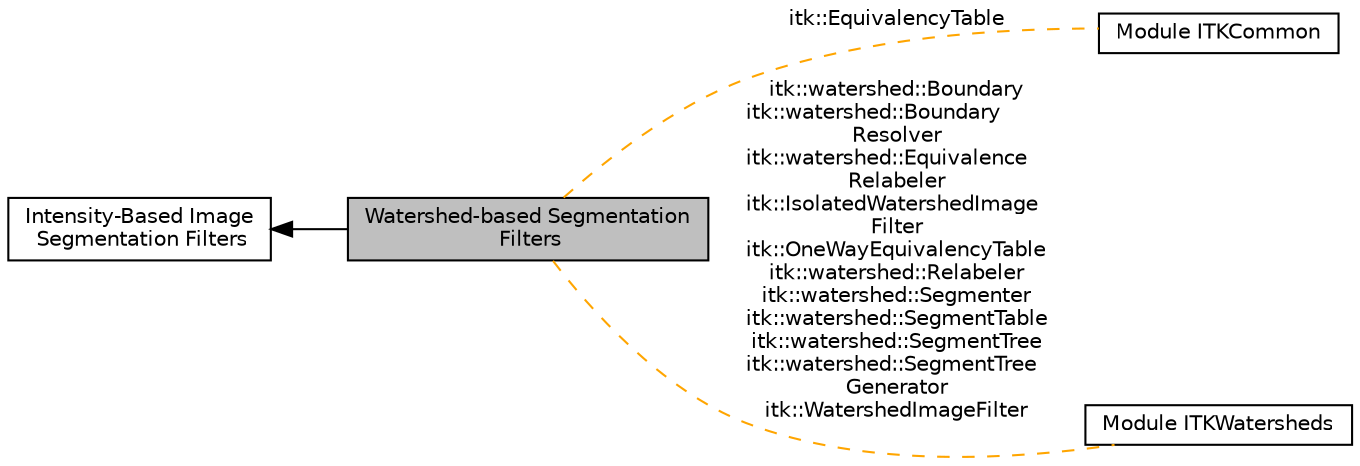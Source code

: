 digraph "Watershed-based Segmentation Filters"
{
  edge [fontname="Helvetica",fontsize="10",labelfontname="Helvetica",labelfontsize="10"];
  node [fontname="Helvetica",fontsize="10",shape=box];
  rankdir=LR;
  Node4 [label="Module ITKCommon",height=0.2,width=0.4,color="black", fillcolor="white", style="filled",URL="$group__ITKCommon.html",tooltip=" "];
  Node3 [label="Module ITKWatersheds",height=0.2,width=0.4,color="black", fillcolor="white", style="filled",URL="$group__ITKWatersheds.html",tooltip=" "];
  Node2 [label="Intensity-Based Image\l Segmentation Filters",height=0.2,width=0.4,color="black", fillcolor="white", style="filled",URL="$group__IntensityImageSegmentation.html",tooltip=" "];
  Node1 [label="Watershed-based Segmentation\l Filters",height=0.2,width=0.4,color="black", fillcolor="grey75", style="filled", fontcolor="black",tooltip=" "];
  Node2->Node1 [shape=plaintext, dir="back", style="solid"];
  Node1->Node3 [shape=plaintext, label="itk::watershed::Boundary\nitk::watershed::Boundary\lResolver\nitk::watershed::Equivalence\lRelabeler\nitk::IsolatedWatershedImage\lFilter\nitk::OneWayEquivalencyTable\nitk::watershed::Relabeler\nitk::watershed::Segmenter\nitk::watershed::SegmentTable\nitk::watershed::SegmentTree\nitk::watershed::SegmentTree\lGenerator\nitk::WatershedImageFilter", color="orange", dir="none", style="dashed"];
  Node1->Node4 [shape=plaintext, label="itk::EquivalencyTable", color="orange", dir="none", style="dashed"];
}
